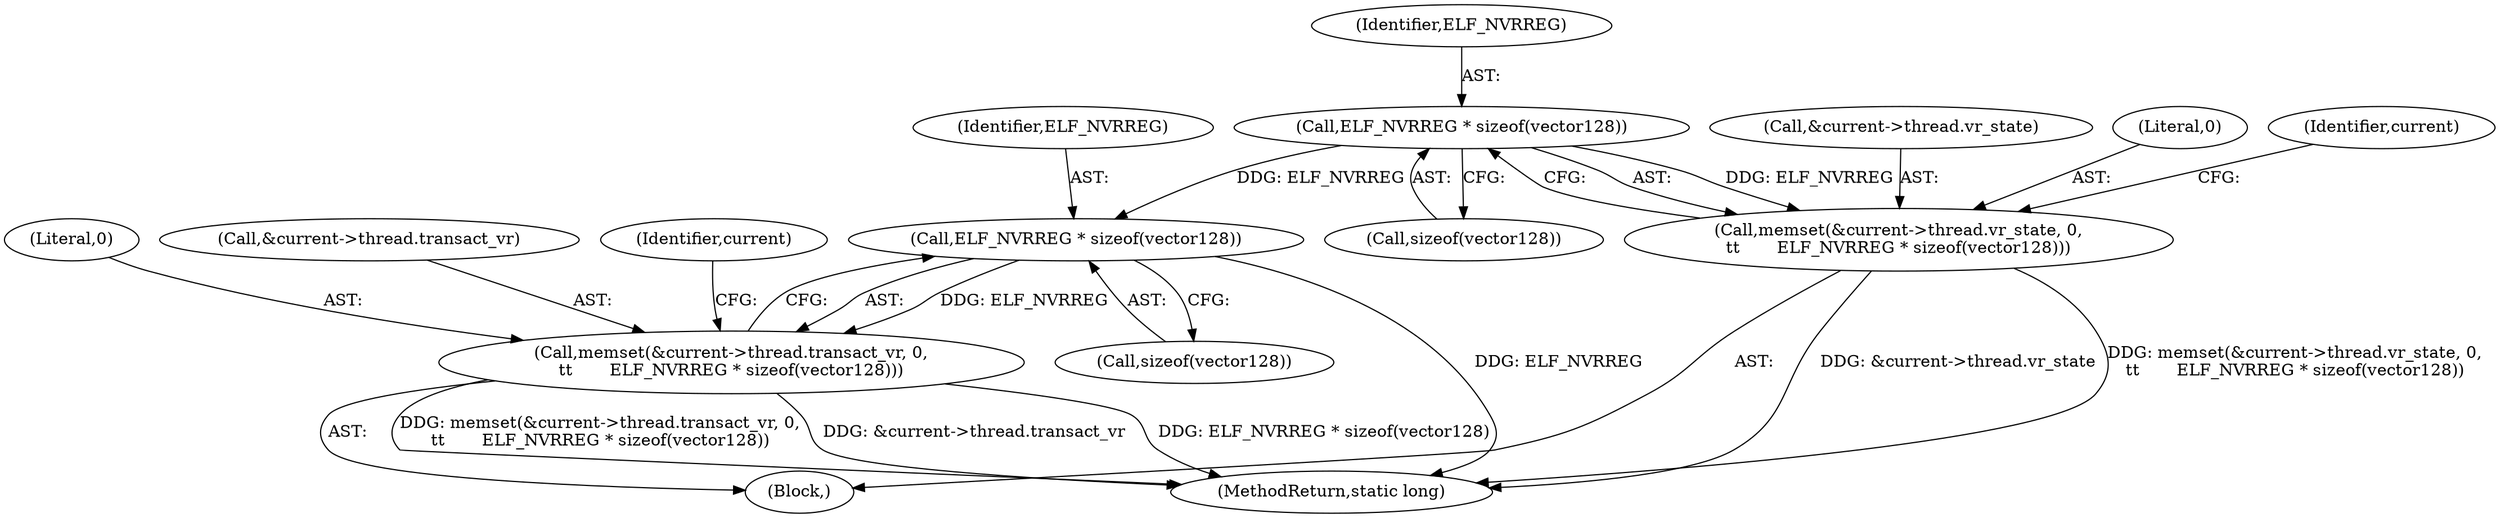 digraph "0_linux_d2b9d2a5ad5ef04ff978c9923d19730cb05efd55@API" {
"1000240" [label="(Call,ELF_NVRREG * sizeof(vector128))"];
"1000232" [label="(Call,memset(&current->thread.vr_state, 0,\n\t\t       ELF_NVRREG * sizeof(vector128)))"];
"1000252" [label="(Call,ELF_NVRREG * sizeof(vector128))"];
"1000244" [label="(Call,memset(&current->thread.transact_vr, 0,\n\t\t       ELF_NVRREG * sizeof(vector128)))"];
"1000233" [label="(Call,&current->thread.vr_state)"];
"1000253" [label="(Identifier,ELF_NVRREG)"];
"1000231" [label="(Block,)"];
"1000242" [label="(Call,sizeof(vector128))"];
"1000244" [label="(Call,memset(&current->thread.transact_vr, 0,\n\t\t       ELF_NVRREG * sizeof(vector128)))"];
"1000252" [label="(Call,ELF_NVRREG * sizeof(vector128))"];
"1000251" [label="(Literal,0)"];
"1000239" [label="(Literal,0)"];
"1000241" [label="(Identifier,ELF_NVRREG)"];
"1000248" [label="(Identifier,current)"];
"1000245" [label="(Call,&current->thread.transact_vr)"];
"1000232" [label="(Call,memset(&current->thread.vr_state, 0,\n\t\t       ELF_NVRREG * sizeof(vector128)))"];
"1000240" [label="(Call,ELF_NVRREG * sizeof(vector128))"];
"1000533" [label="(MethodReturn,static long)"];
"1000254" [label="(Call,sizeof(vector128))"];
"1000261" [label="(Identifier,current)"];
"1000240" -> "1000232"  [label="AST: "];
"1000240" -> "1000242"  [label="CFG: "];
"1000241" -> "1000240"  [label="AST: "];
"1000242" -> "1000240"  [label="AST: "];
"1000232" -> "1000240"  [label="CFG: "];
"1000240" -> "1000232"  [label="DDG: ELF_NVRREG"];
"1000240" -> "1000252"  [label="DDG: ELF_NVRREG"];
"1000232" -> "1000231"  [label="AST: "];
"1000233" -> "1000232"  [label="AST: "];
"1000239" -> "1000232"  [label="AST: "];
"1000248" -> "1000232"  [label="CFG: "];
"1000232" -> "1000533"  [label="DDG: &current->thread.vr_state"];
"1000232" -> "1000533"  [label="DDG: memset(&current->thread.vr_state, 0,\n\t\t       ELF_NVRREG * sizeof(vector128))"];
"1000252" -> "1000244"  [label="AST: "];
"1000252" -> "1000254"  [label="CFG: "];
"1000253" -> "1000252"  [label="AST: "];
"1000254" -> "1000252"  [label="AST: "];
"1000244" -> "1000252"  [label="CFG: "];
"1000252" -> "1000533"  [label="DDG: ELF_NVRREG"];
"1000252" -> "1000244"  [label="DDG: ELF_NVRREG"];
"1000244" -> "1000231"  [label="AST: "];
"1000245" -> "1000244"  [label="AST: "];
"1000251" -> "1000244"  [label="AST: "];
"1000261" -> "1000244"  [label="CFG: "];
"1000244" -> "1000533"  [label="DDG: ELF_NVRREG * sizeof(vector128)"];
"1000244" -> "1000533"  [label="DDG: memset(&current->thread.transact_vr, 0,\n\t\t       ELF_NVRREG * sizeof(vector128))"];
"1000244" -> "1000533"  [label="DDG: &current->thread.transact_vr"];
}
